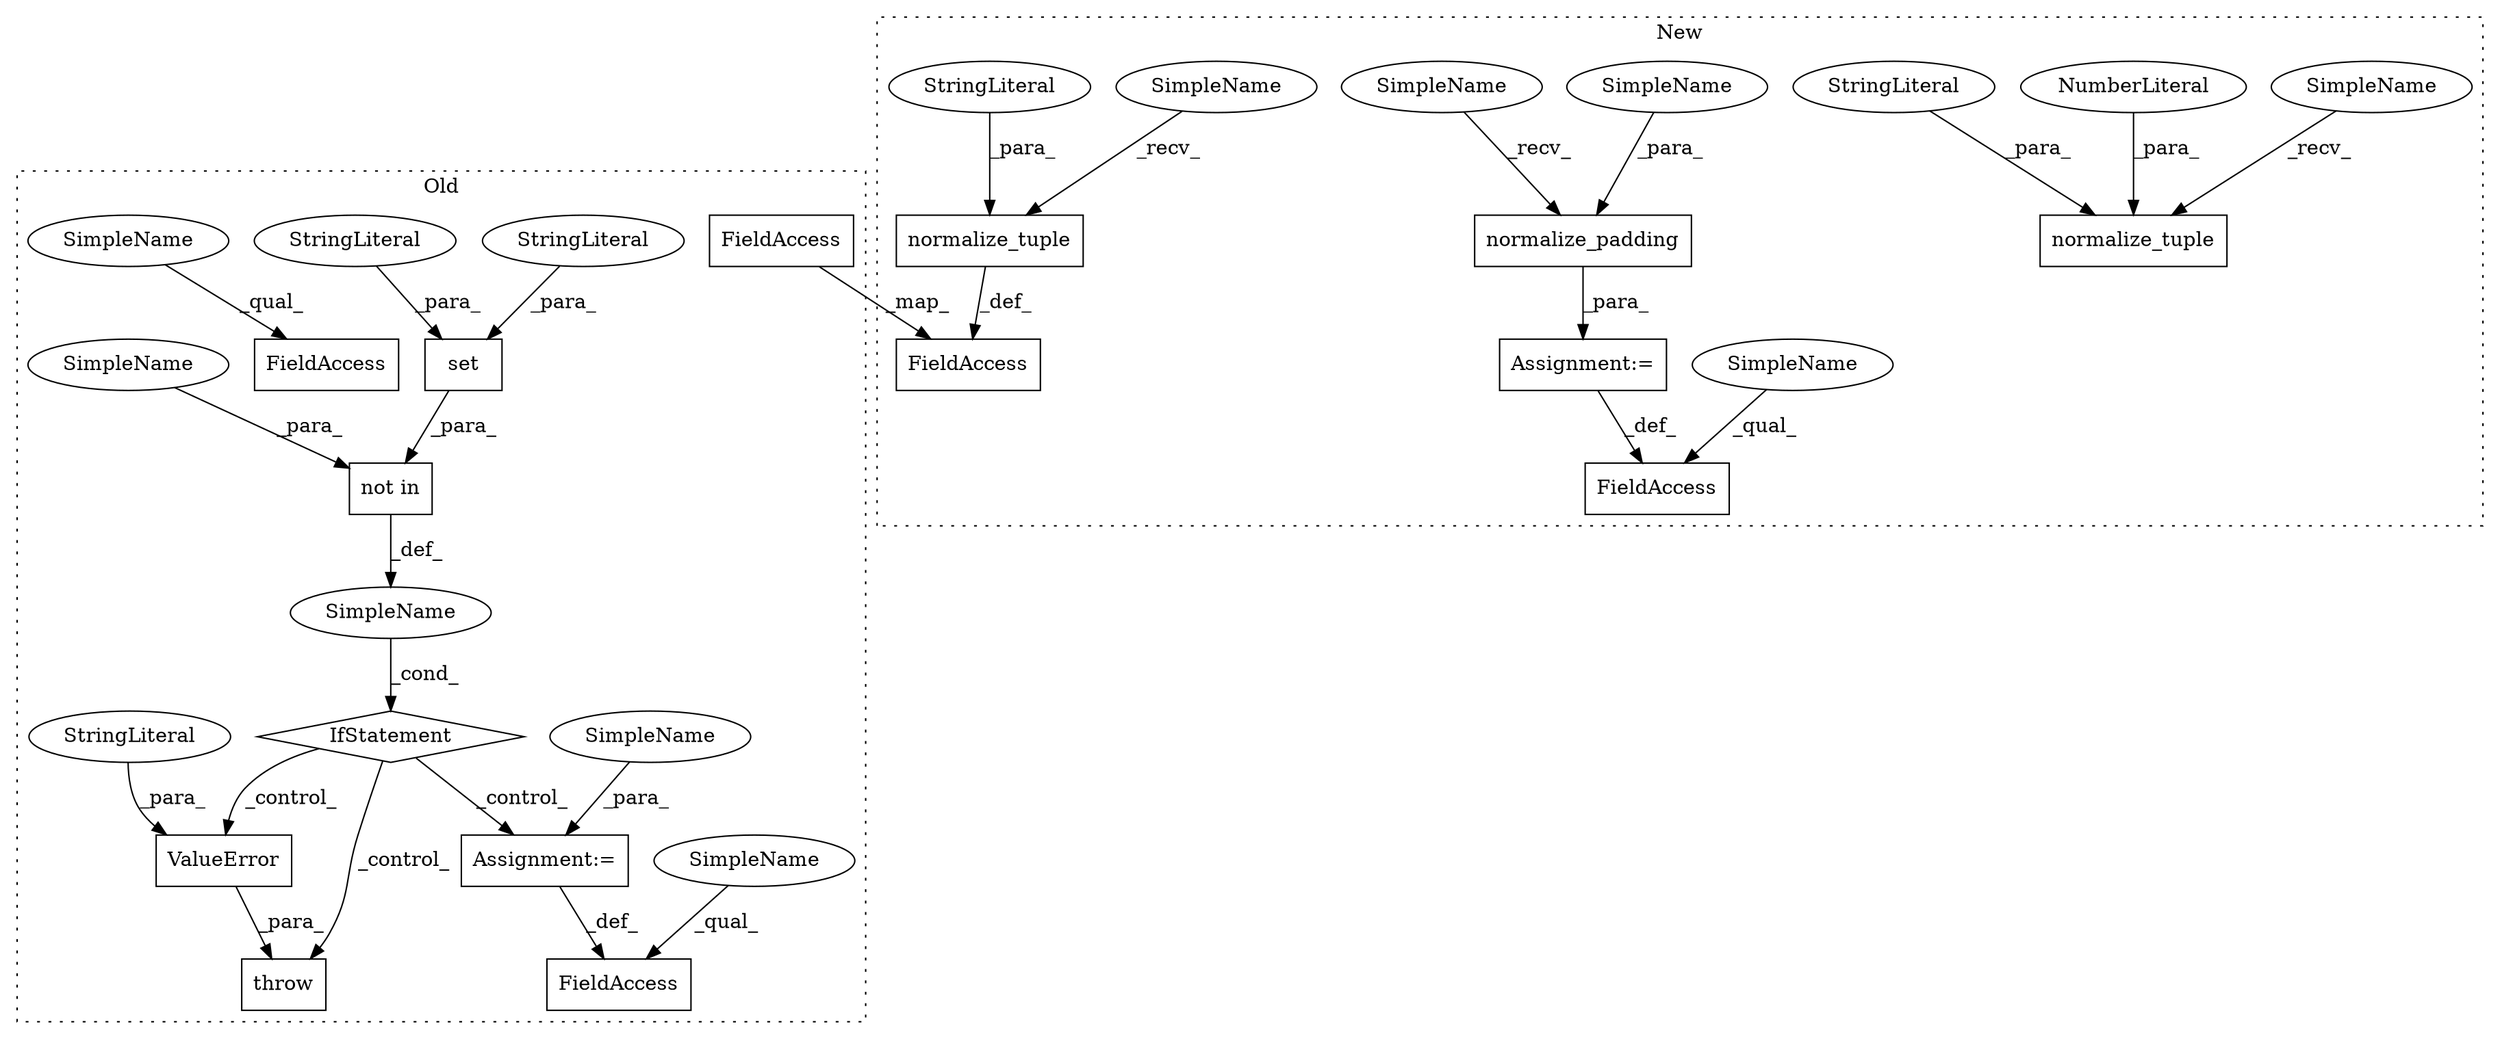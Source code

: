 digraph G {
subgraph cluster0 {
1 [label="IfStatement" a="25" s="554,600" l="8,2" shape="diamond"];
3 [label="SimpleName" a="42" s="" l="" shape="ellipse"];
4 [label="throw" a="53" s="610" l="6" shape="box"];
5 [label="set" a="32" s="581,599" l="4,1" shape="box"];
6 [label="StringLiteral" a="45" s="585" l="7" shape="ellipse"];
7 [label="StringLiteral" a="45" s="593" l="6" shape="ellipse"];
13 [label="not in" a="108" s="562" l="38" shape="box"];
14 [label="Assignment:=" a="7" s="697" l="1" shape="box"];
15 [label="FieldAccess" a="22" s="681" l="16" shape="box"];
16 [label="FieldAccess" a="22" s="502" l="14" shape="box"];
18 [label="FieldAccess" a="22" s="433" l="11" shape="box"];
20 [label="ValueError" a="32" s="616,668" l="11,1" shape="box"];
21 [label="StringLiteral" a="45" s="627" l="41" shape="ellipse"];
23 [label="SimpleName" a="42" s="433" l="4" shape="ellipse"];
24 [label="SimpleName" a="42" s="681" l="4" shape="ellipse"];
29 [label="SimpleName" a="42" s="698" l="11" shape="ellipse"];
30 [label="SimpleName" a="42" s="562" l="11" shape="ellipse"];
label = "Old";
style="dotted";
}
subgraph cluster1 {
2 [label="normalize_padding" a="32" s="558,583" l="18,1" shape="box"];
8 [label="normalize_tuple" a="32" s="492,527" l="16,1" shape="box"];
9 [label="NumberLiteral" a="34" s="516" l="1" shape="ellipse"];
10 [label="normalize_tuple" a="32" s="422,461" l="16,1" shape="box"];
11 [label="StringLiteral" a="45" s="450" l="11" shape="ellipse"];
12 [label="StringLiteral" a="45" s="518" l="9" shape="ellipse"];
17 [label="FieldAccess" a="22" s="396" l="14" shape="box"];
19 [label="FieldAccess" a="22" s="534" l="12" shape="box"];
22 [label="Assignment:=" a="7" s="546" l="1" shape="box"];
25 [label="SimpleName" a="42" s="534" l="4" shape="ellipse"];
26 [label="SimpleName" a="42" s="481" l="10" shape="ellipse"];
27 [label="SimpleName" a="42" s="411" l="10" shape="ellipse"];
28 [label="SimpleName" a="42" s="547" l="10" shape="ellipse"];
31 [label="SimpleName" a="42" s="576" l="7" shape="ellipse"];
label = "New";
style="dotted";
}
1 -> 20 [label="_control_"];
1 -> 14 [label="_control_"];
1 -> 4 [label="_control_"];
2 -> 22 [label="_para_"];
3 -> 1 [label="_cond_"];
5 -> 13 [label="_para_"];
6 -> 5 [label="_para_"];
7 -> 5 [label="_para_"];
9 -> 8 [label="_para_"];
10 -> 17 [label="_def_"];
11 -> 10 [label="_para_"];
12 -> 8 [label="_para_"];
13 -> 3 [label="_def_"];
14 -> 15 [label="_def_"];
16 -> 17 [label="_map_"];
20 -> 4 [label="_para_"];
21 -> 20 [label="_para_"];
22 -> 19 [label="_def_"];
23 -> 18 [label="_qual_"];
24 -> 15 [label="_qual_"];
25 -> 19 [label="_qual_"];
26 -> 8 [label="_recv_"];
27 -> 10 [label="_recv_"];
28 -> 2 [label="_recv_"];
29 -> 14 [label="_para_"];
30 -> 13 [label="_para_"];
31 -> 2 [label="_para_"];
}